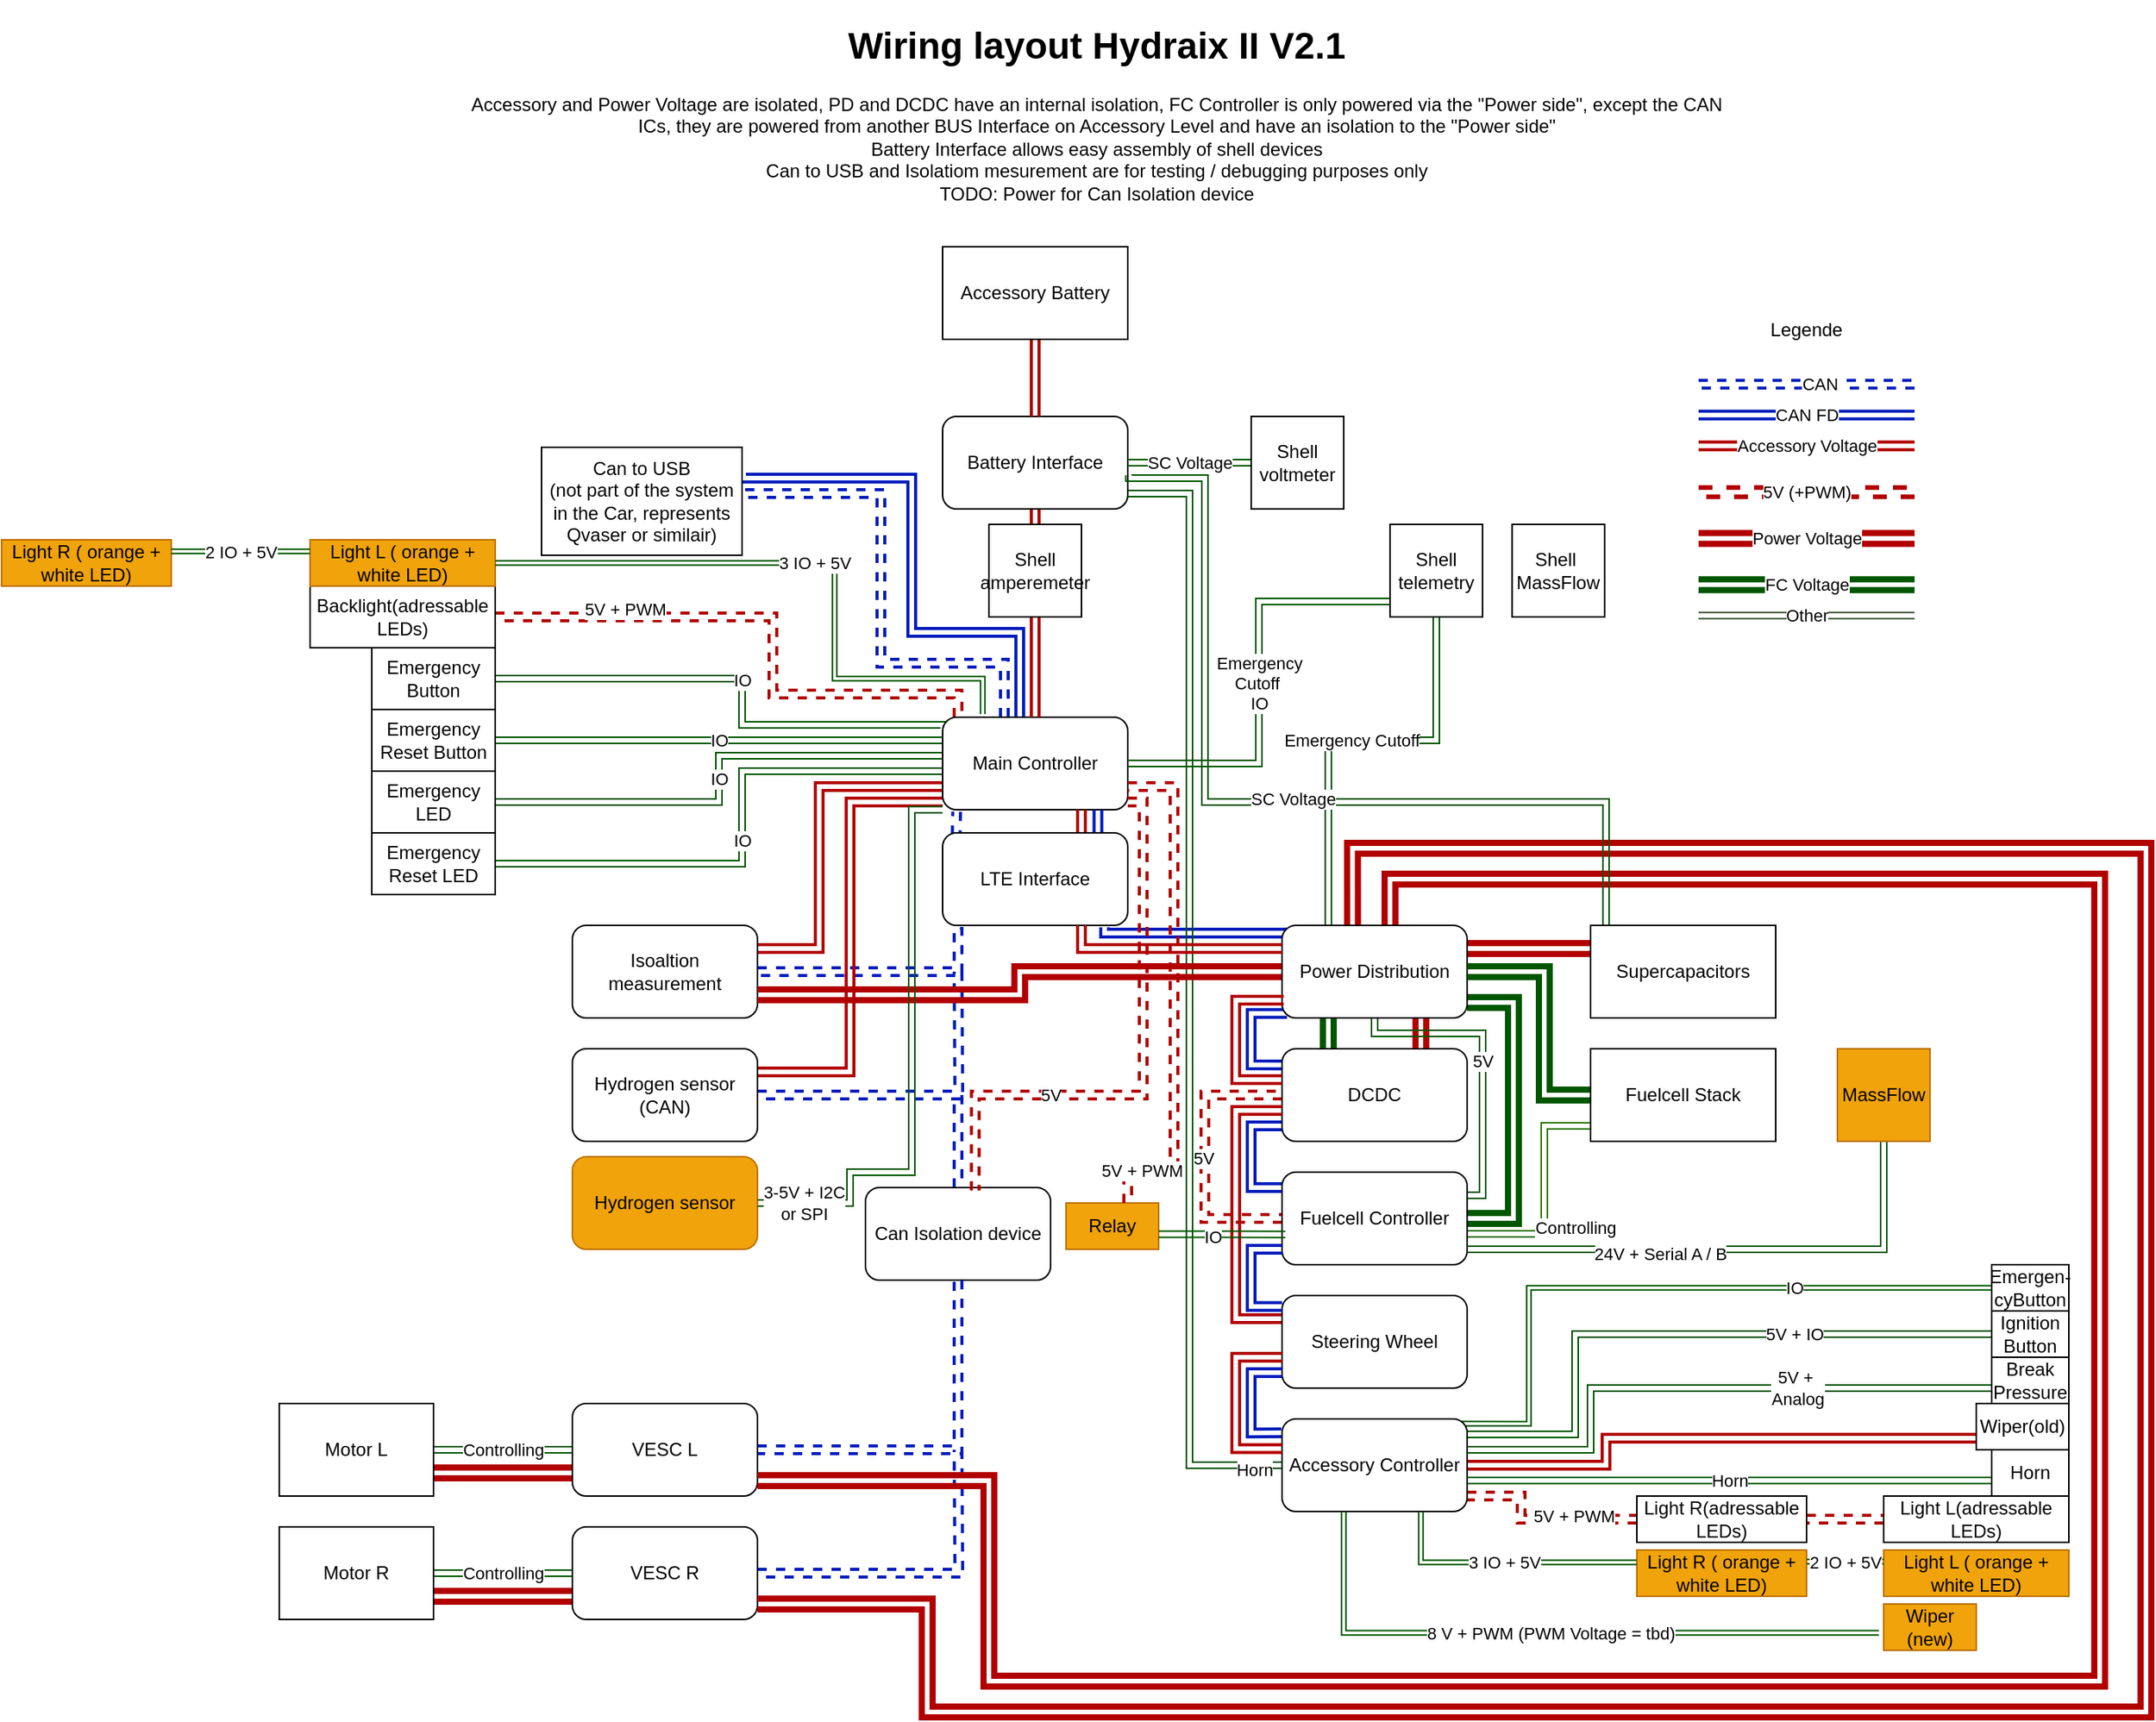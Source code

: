<mxfile version="22.1.16" type="device">
  <diagram name="Seite-1" id="gumBxWCXXe4cg-7fsMiu">
    <mxGraphModel dx="2074" dy="729" grid="1" gridSize="10" guides="1" tooltips="1" connect="1" arrows="1" fold="1" page="1" pageScale="1" pageWidth="827" pageHeight="1169" math="0" shadow="0">
      <root>
        <mxCell id="0" />
        <mxCell id="1" parent="0" />
        <mxCell id="EaX6Cswpz9KagRM76BH--1" value="Legende" style="text;html=1;strokeColor=none;fillColor=none;align=center;verticalAlign=middle;whiteSpace=wrap;rounded=0;" parent="1" vertex="1">
          <mxGeometry x="840" y="259.09" width="60" height="30" as="geometry" />
        </mxCell>
        <mxCell id="EaX6Cswpz9KagRM76BH--3" value="CAN FD" style="endArrow=none;html=1;rounded=0;shape=link;fillColor=#0050ef;strokeColor=#001DBC;strokeWidth=2;" parent="1" edge="1">
          <mxGeometry width="50" height="50" relative="1" as="geometry">
            <mxPoint x="800" y="329.09" as="sourcePoint" />
            <mxPoint x="940" y="329.09" as="targetPoint" />
          </mxGeometry>
        </mxCell>
        <mxCell id="EaX6Cswpz9KagRM76BH--4" value="Accessory Voltage" style="endArrow=none;html=1;rounded=0;shape=link;fillColor=#e51400;strokeColor=#B20000;strokeWidth=2;" parent="1" edge="1">
          <mxGeometry width="50" height="50" relative="1" as="geometry">
            <mxPoint x="800" y="349.09" as="sourcePoint" />
            <mxPoint x="940" y="349.09" as="targetPoint" />
          </mxGeometry>
        </mxCell>
        <mxCell id="EaX6Cswpz9KagRM76BH--5" value="Power Voltage" style="endArrow=none;html=1;rounded=0;shape=link;fillColor=#e51400;strokeColor=#B20000;strokeWidth=4;" parent="1" edge="1">
          <mxGeometry width="50" height="50" relative="1" as="geometry">
            <mxPoint x="800" y="409.09" as="sourcePoint" />
            <mxPoint x="940" y="409.09" as="targetPoint" />
          </mxGeometry>
        </mxCell>
        <mxCell id="EaX6Cswpz9KagRM76BH--6" value="5V (+PWM)" style="endArrow=none;html=1;rounded=0;shape=link;fillColor=#e51400;strokeColor=#B20000;dashed=1;strokeWidth=3;" parent="1" edge="1">
          <mxGeometry width="50" height="50" relative="1" as="geometry">
            <mxPoint x="800" y="379.09" as="sourcePoint" />
            <mxPoint x="940" y="379.09" as="targetPoint" />
          </mxGeometry>
        </mxCell>
        <mxCell id="EaX6Cswpz9KagRM76BH--14" style="edgeStyle=orthogonalEdgeStyle;shape=link;rounded=0;orthogonalLoop=1;jettySize=auto;html=1;entryX=1;entryY=0.5;entryDx=0;entryDy=0;dashed=1;fillColor=#0050ef;strokeColor=#001DBC;strokeWidth=2;exitX=0.094;exitY=0.992;exitDx=0;exitDy=0;exitPerimeter=0;" parent="1" source="EaX6Cswpz9KagRM76BH--31" target="EaX6Cswpz9KagRM76BH--9" edge="1">
          <mxGeometry relative="1" as="geometry">
            <Array as="points">
              <mxPoint x="320" y="660" />
              <mxPoint x="320" y="690" />
            </Array>
          </mxGeometry>
        </mxCell>
        <mxCell id="EaX6Cswpz9KagRM76BH--34" style="edgeStyle=orthogonalEdgeStyle;shape=link;rounded=0;orthogonalLoop=1;jettySize=auto;html=1;entryX=0.029;entryY=0.078;entryDx=0;entryDy=0;entryPerimeter=0;fillColor=#0050ef;strokeColor=#001DBC;strokeWidth=2;exitX=0.875;exitY=1.021;exitDx=0;exitDy=0;exitPerimeter=0;" parent="1" source="EaX6Cswpz9KagRM76BH--31" target="EaX6Cswpz9KagRM76BH--26" edge="1">
          <mxGeometry relative="1" as="geometry">
            <mxPoint x="420" y="570" as="sourcePoint" />
            <mxPoint x="530" y="675" as="targetPoint" />
            <Array as="points">
              <mxPoint x="415" y="665" />
              <mxPoint x="532" y="665" />
            </Array>
          </mxGeometry>
        </mxCell>
        <mxCell id="EaX6Cswpz9KagRM76BH--90" style="edgeStyle=orthogonalEdgeStyle;shape=link;rounded=0;orthogonalLoop=1;jettySize=auto;html=1;entryX=1;entryY=0.25;entryDx=0;entryDy=0;fillColor=#0050ef;strokeColor=#001DBC;strokeWidth=2;" parent="1" source="EaX6Cswpz9KagRM76BH--8" target="EaX6Cswpz9KagRM76BH--89" edge="1">
          <mxGeometry relative="1" as="geometry">
            <Array as="points">
              <mxPoint x="360" y="470" />
              <mxPoint x="290" y="470" />
              <mxPoint x="290" y="370" />
            </Array>
          </mxGeometry>
        </mxCell>
        <mxCell id="EaX6Cswpz9KagRM76BH--91" style="edgeStyle=orthogonalEdgeStyle;shape=link;rounded=0;orthogonalLoop=1;jettySize=auto;html=1;entryX=1;entryY=0.5;entryDx=0;entryDy=0;fillColor=#0050ef;strokeColor=#001DBC;dashed=1;strokeWidth=2;" parent="1" source="EaX6Cswpz9KagRM76BH--8" target="EaX6Cswpz9KagRM76BH--89" edge="1">
          <mxGeometry relative="1" as="geometry">
            <Array as="points">
              <mxPoint x="350" y="490" />
              <mxPoint x="270" y="490" />
              <mxPoint x="270" y="380" />
            </Array>
          </mxGeometry>
        </mxCell>
        <mxCell id="EaX6Cswpz9KagRM76BH--92" style="edgeStyle=orthogonalEdgeStyle;shape=link;rounded=0;orthogonalLoop=1;jettySize=auto;html=1;entryX=1;entryY=0.5;entryDx=0;entryDy=0;fillColor=#e51400;strokeColor=#B20000;strokeWidth=2;dashed=1;" parent="1" source="EaX6Cswpz9KagRM76BH--8" target="EaX6Cswpz9KagRM76BH--84" edge="1">
          <mxGeometry relative="1" as="geometry">
            <Array as="points">
              <mxPoint x="320" y="510" />
              <mxPoint x="200" y="510" />
              <mxPoint x="200" y="460" />
            </Array>
          </mxGeometry>
        </mxCell>
        <mxCell id="EaX6Cswpz9KagRM76BH--93" value="IO" style="edgeStyle=orthogonalEdgeStyle;shape=link;rounded=0;orthogonalLoop=1;jettySize=auto;html=1;entryX=1;entryY=0.5;entryDx=0;entryDy=0;fillColor=#008a00;strokeColor=#005700;exitX=0.003;exitY=0.121;exitDx=0;exitDy=0;exitPerimeter=0;" parent="1" source="EaX6Cswpz9KagRM76BH--8" target="EaX6Cswpz9KagRM76BH--85" edge="1">
          <mxGeometry relative="1" as="geometry">
            <Array as="points">
              <mxPoint x="310" y="530" />
              <mxPoint x="180" y="530" />
              <mxPoint x="180" y="500" />
            </Array>
          </mxGeometry>
        </mxCell>
        <mxCell id="EaX6Cswpz9KagRM76BH--94" value="IO" style="edgeStyle=orthogonalEdgeStyle;shape=link;rounded=0;orthogonalLoop=1;jettySize=auto;html=1;entryX=1;entryY=0.5;entryDx=0;entryDy=0;fillColor=#008a00;strokeColor=#005700;" parent="1" source="EaX6Cswpz9KagRM76BH--8" target="EaX6Cswpz9KagRM76BH--86" edge="1">
          <mxGeometry relative="1" as="geometry">
            <Array as="points">
              <mxPoint x="240" y="540" />
              <mxPoint x="240" y="540" />
            </Array>
          </mxGeometry>
        </mxCell>
        <mxCell id="EaX6Cswpz9KagRM76BH--95" value="IO" style="edgeStyle=orthogonalEdgeStyle;shape=link;rounded=0;orthogonalLoop=1;jettySize=auto;html=1;entryX=1;entryY=0.5;entryDx=0;entryDy=0;fillColor=#008a00;strokeColor=#005700;" parent="1" source="EaX6Cswpz9KagRM76BH--8" target="EaX6Cswpz9KagRM76BH--87" edge="1">
          <mxGeometry relative="1" as="geometry">
            <Array as="points">
              <mxPoint x="165" y="550" />
              <mxPoint x="165" y="580" />
            </Array>
          </mxGeometry>
        </mxCell>
        <mxCell id="EaX6Cswpz9KagRM76BH--96" value="IO" style="edgeStyle=orthogonalEdgeStyle;shape=link;rounded=0;orthogonalLoop=1;jettySize=auto;html=1;entryX=1;entryY=0.5;entryDx=0;entryDy=0;fillColor=#008a00;strokeColor=#005700;" parent="1" source="EaX6Cswpz9KagRM76BH--8" target="EaX6Cswpz9KagRM76BH--88" edge="1">
          <mxGeometry relative="1" as="geometry">
            <Array as="points">
              <mxPoint x="180" y="560" />
              <mxPoint x="180" y="620" />
            </Array>
          </mxGeometry>
        </mxCell>
        <mxCell id="EaX6Cswpz9KagRM76BH--105" style="edgeStyle=orthogonalEdgeStyle;shape=link;rounded=0;orthogonalLoop=1;jettySize=auto;html=1;entryX=1;entryY=0.25;entryDx=0;entryDy=0;fillColor=#e51400;strokeColor=#B20000;strokeWidth=2;" parent="1" source="EaX6Cswpz9KagRM76BH--8" target="EaX6Cswpz9KagRM76BH--9" edge="1">
          <mxGeometry relative="1" as="geometry">
            <Array as="points">
              <mxPoint x="230" y="570" />
              <mxPoint x="230" y="675" />
            </Array>
          </mxGeometry>
        </mxCell>
        <mxCell id="EaX6Cswpz9KagRM76BH--106" style="edgeStyle=orthogonalEdgeStyle;shape=link;rounded=0;orthogonalLoop=1;jettySize=auto;html=1;entryX=1;entryY=0.25;entryDx=0;entryDy=0;fillColor=#e51400;strokeColor=#B20000;strokeWidth=2;" parent="1" source="EaX6Cswpz9KagRM76BH--8" target="EaX6Cswpz9KagRM76BH--12" edge="1">
          <mxGeometry relative="1" as="geometry">
            <Array as="points">
              <mxPoint x="250" y="580" />
              <mxPoint x="250" y="755" />
            </Array>
          </mxGeometry>
        </mxCell>
        <mxCell id="EaX6Cswpz9KagRM76BH--8" value="Main Controller" style="rounded=1;whiteSpace=wrap;html=1;" parent="1" vertex="1">
          <mxGeometry x="310" y="525" width="120" height="60" as="geometry" />
        </mxCell>
        <mxCell id="EaX6Cswpz9KagRM76BH--9" value="Isoaltion measurement" style="rounded=1;whiteSpace=wrap;html=1;" parent="1" vertex="1">
          <mxGeometry x="70" y="660" width="120" height="60" as="geometry" />
        </mxCell>
        <mxCell id="EaX6Cswpz9KagRM76BH--11" value="CAN&amp;nbsp;" style="endArrow=none;html=1;rounded=0;shape=link;fillColor=#0050ef;strokeColor=#001DBC;dashed=1;strokeWidth=2;" parent="1" edge="1">
          <mxGeometry x="0.143" width="50" height="50" relative="1" as="geometry">
            <mxPoint x="800" y="309.09" as="sourcePoint" />
            <mxPoint x="940" y="309.09" as="targetPoint" />
            <mxPoint as="offset" />
          </mxGeometry>
        </mxCell>
        <mxCell id="EaX6Cswpz9KagRM76BH--15" style="edgeStyle=orthogonalEdgeStyle;shape=link;rounded=0;orthogonalLoop=1;jettySize=auto;html=1;fillColor=#0050ef;strokeColor=#001DBC;dashed=1;strokeWidth=2;" parent="1" source="EaX6Cswpz9KagRM76BH--12" edge="1">
          <mxGeometry relative="1" as="geometry">
            <mxPoint x="320" y="690" as="targetPoint" />
          </mxGeometry>
        </mxCell>
        <mxCell id="EaX6Cswpz9KagRM76BH--12" value="Hydrogen sensor (CAN)" style="rounded=1;whiteSpace=wrap;html=1;" parent="1" vertex="1">
          <mxGeometry x="70" y="740" width="120" height="60" as="geometry" />
        </mxCell>
        <mxCell id="EaX6Cswpz9KagRM76BH--13" value="Other" style="endArrow=none;html=1;rounded=0;shape=link;fillColor=#6d8764;strokeColor=#3A5431;strokeWidth=1;" parent="1" edge="1">
          <mxGeometry width="50" height="50" relative="1" as="geometry">
            <mxPoint x="800" y="459.09" as="sourcePoint" />
            <mxPoint x="940" y="459.09" as="targetPoint" />
          </mxGeometry>
        </mxCell>
        <mxCell id="EaX6Cswpz9KagRM76BH--17" style="edgeStyle=orthogonalEdgeStyle;shape=link;rounded=0;orthogonalLoop=1;jettySize=auto;html=1;fillColor=#0050ef;strokeColor=#001DBC;strokeWidth=2;dashed=1;" parent="1" source="EaX6Cswpz9KagRM76BH--16" edge="1">
          <mxGeometry relative="1" as="geometry">
            <mxPoint x="320" y="770" as="targetPoint" />
          </mxGeometry>
        </mxCell>
        <mxCell id="EaX6Cswpz9KagRM76BH--16" value="Can Isolation device" style="rounded=1;whiteSpace=wrap;html=1;" parent="1" vertex="1">
          <mxGeometry x="260" y="830" width="120" height="60" as="geometry" />
        </mxCell>
        <mxCell id="EaX6Cswpz9KagRM76BH--20" style="edgeStyle=orthogonalEdgeStyle;shape=link;rounded=0;orthogonalLoop=1;jettySize=auto;html=1;entryX=0.5;entryY=1;entryDx=0;entryDy=0;fillColor=#0050ef;strokeColor=#001DBC;dashed=1;strokeWidth=2;" parent="1" source="EaX6Cswpz9KagRM76BH--18" target="EaX6Cswpz9KagRM76BH--16" edge="1">
          <mxGeometry relative="1" as="geometry" />
        </mxCell>
        <mxCell id="EaX6Cswpz9KagRM76BH--81" style="edgeStyle=orthogonalEdgeStyle;shape=link;rounded=0;orthogonalLoop=1;jettySize=auto;html=1;entryX=1;entryY=0.75;entryDx=0;entryDy=0;exitX=0;exitY=0.75;exitDx=0;exitDy=0;fillColor=#e51400;strokeColor=#B20000;strokeWidth=4;" parent="1" source="EaX6Cswpz9KagRM76BH--18" target="EaX6Cswpz9KagRM76BH--79" edge="1">
          <mxGeometry relative="1" as="geometry" />
        </mxCell>
        <mxCell id="EaX6Cswpz9KagRM76BH--82" value="Controlling" style="edgeStyle=orthogonalEdgeStyle;shape=link;rounded=0;orthogonalLoop=1;jettySize=auto;html=1;entryX=1;entryY=0.5;entryDx=0;entryDy=0;fillColor=#008a00;strokeColor=#005700;" parent="1" source="EaX6Cswpz9KagRM76BH--18" target="EaX6Cswpz9KagRM76BH--79" edge="1">
          <mxGeometry relative="1" as="geometry" />
        </mxCell>
        <mxCell id="EaX6Cswpz9KagRM76BH--18" value="VESC L" style="rounded=1;whiteSpace=wrap;html=1;" parent="1" vertex="1">
          <mxGeometry x="70" y="970" width="120" height="60" as="geometry" />
        </mxCell>
        <mxCell id="EaX6Cswpz9KagRM76BH--21" style="edgeStyle=orthogonalEdgeStyle;shape=link;rounded=0;orthogonalLoop=1;jettySize=auto;html=1;fillColor=#0050ef;strokeColor=#001DBC;dashed=1;strokeWidth=2;" parent="1" source="EaX6Cswpz9KagRM76BH--19" edge="1">
          <mxGeometry relative="1" as="geometry">
            <mxPoint x="320" y="1000" as="targetPoint" />
          </mxGeometry>
        </mxCell>
        <mxCell id="EaX6Cswpz9KagRM76BH--80" style="edgeStyle=orthogonalEdgeStyle;shape=link;rounded=0;orthogonalLoop=1;jettySize=auto;html=1;entryX=1;entryY=0.75;entryDx=0;entryDy=0;exitX=0;exitY=0.75;exitDx=0;exitDy=0;fillColor=#e51400;strokeColor=#B20000;strokeWidth=4;" parent="1" source="EaX6Cswpz9KagRM76BH--19" target="EaX6Cswpz9KagRM76BH--77" edge="1">
          <mxGeometry relative="1" as="geometry" />
        </mxCell>
        <mxCell id="EaX6Cswpz9KagRM76BH--83" value="Controlling" style="edgeStyle=orthogonalEdgeStyle;shape=link;rounded=0;orthogonalLoop=1;jettySize=auto;html=1;entryX=1;entryY=0.5;entryDx=0;entryDy=0;fillColor=#008a00;strokeColor=#005700;" parent="1" source="EaX6Cswpz9KagRM76BH--19" target="EaX6Cswpz9KagRM76BH--77" edge="1">
          <mxGeometry relative="1" as="geometry" />
        </mxCell>
        <mxCell id="EaX6Cswpz9KagRM76BH--19" value="VESC R" style="rounded=1;whiteSpace=wrap;html=1;" parent="1" vertex="1">
          <mxGeometry x="70" y="1050" width="120" height="60" as="geometry" />
        </mxCell>
        <mxCell id="EaX6Cswpz9KagRM76BH--25" style="edgeStyle=orthogonalEdgeStyle;shape=link;rounded=0;orthogonalLoop=1;jettySize=auto;html=1;entryX=0.5;entryY=0;entryDx=0;entryDy=0;fillColor=#e51400;strokeColor=#B20000;strokeWidth=2;" parent="1" source="EaX6Cswpz9KagRM76BH--22" target="EaX6Cswpz9KagRM76BH--8" edge="1">
          <mxGeometry relative="1" as="geometry" />
        </mxCell>
        <mxCell id="EaX6Cswpz9KagRM76BH--65" style="edgeStyle=orthogonalEdgeStyle;shape=link;rounded=0;orthogonalLoop=1;jettySize=auto;html=1;entryX=0;entryY=0.5;entryDx=0;entryDy=0;fillColor=#008a00;strokeColor=#005700;" parent="1" source="EaX6Cswpz9KagRM76BH--22" target="EaX6Cswpz9KagRM76BH--30" edge="1">
          <mxGeometry relative="1" as="geometry">
            <Array as="points">
              <mxPoint x="470" y="380" />
              <mxPoint x="470" y="1010" />
            </Array>
          </mxGeometry>
        </mxCell>
        <mxCell id="EaX6Cswpz9KagRM76BH--66" value="Horn" style="edgeLabel;html=1;align=center;verticalAlign=middle;resizable=0;points=[];" parent="EaX6Cswpz9KagRM76BH--65" vertex="1" connectable="0">
          <mxGeometry x="0.95" y="-3" relative="1" as="geometry">
            <mxPoint as="offset" />
          </mxGeometry>
        </mxCell>
        <mxCell id="EaX6Cswpz9KagRM76BH--22" value="Battery Interface" style="rounded=1;whiteSpace=wrap;html=1;" parent="1" vertex="1">
          <mxGeometry x="310" y="330" width="120" height="60" as="geometry" />
        </mxCell>
        <mxCell id="EaX6Cswpz9KagRM76BH--24" style="edgeStyle=orthogonalEdgeStyle;shape=link;rounded=0;orthogonalLoop=1;jettySize=auto;html=1;entryX=0.5;entryY=0;entryDx=0;entryDy=0;fillColor=#e51400;strokeColor=#B20000;strokeWidth=2;" parent="1" source="EaX6Cswpz9KagRM76BH--23" target="EaX6Cswpz9KagRM76BH--22" edge="1">
          <mxGeometry relative="1" as="geometry" />
        </mxCell>
        <mxCell id="EaX6Cswpz9KagRM76BH--23" value="Accessory Battery" style="rounded=0;whiteSpace=wrap;html=1;" parent="1" vertex="1">
          <mxGeometry x="310" y="220" width="120" height="60" as="geometry" />
        </mxCell>
        <mxCell id="EaX6Cswpz9KagRM76BH--35" style="edgeStyle=orthogonalEdgeStyle;shape=link;rounded=0;orthogonalLoop=1;jettySize=auto;html=1;entryX=0.021;entryY=0.174;entryDx=0;entryDy=0;entryPerimeter=0;fillColor=#0050ef;strokeColor=#001DBC;strokeWidth=2;exitX=0.027;exitY=0.952;exitDx=0;exitDy=0;exitPerimeter=0;" parent="1" source="EaX6Cswpz9KagRM76BH--26" target="EaX6Cswpz9KagRM76BH--27" edge="1">
          <mxGeometry relative="1" as="geometry">
            <Array as="points">
              <mxPoint x="510" y="717" />
              <mxPoint x="510" y="750" />
            </Array>
          </mxGeometry>
        </mxCell>
        <mxCell id="EaX6Cswpz9KagRM76BH--49" style="edgeStyle=orthogonalEdgeStyle;shape=link;rounded=0;orthogonalLoop=1;jettySize=auto;html=1;entryX=0;entryY=0.25;entryDx=0;entryDy=0;fillColor=#e51400;strokeColor=#B20000;strokeWidth=4;exitX=1;exitY=0.25;exitDx=0;exitDy=0;" parent="1" source="EaX6Cswpz9KagRM76BH--26" target="EaX6Cswpz9KagRM76BH--46" edge="1">
          <mxGeometry relative="1" as="geometry" />
        </mxCell>
        <mxCell id="EaX6Cswpz9KagRM76BH--50" value="" style="edgeStyle=orthogonalEdgeStyle;shape=link;rounded=0;orthogonalLoop=1;jettySize=auto;html=1;entryX=0.25;entryY=0;entryDx=0;entryDy=0;exitX=0.25;exitY=1;exitDx=0;exitDy=0;fillColor=#008a00;strokeColor=#005700;strokeWidth=4;" parent="1" source="EaX6Cswpz9KagRM76BH--26" target="EaX6Cswpz9KagRM76BH--27" edge="1">
          <mxGeometry relative="1" as="geometry">
            <Array as="points" />
          </mxGeometry>
        </mxCell>
        <mxCell id="EaX6Cswpz9KagRM76BH--51" style="edgeStyle=orthogonalEdgeStyle;shape=link;rounded=0;orthogonalLoop=1;jettySize=auto;html=1;entryX=1;entryY=0.5;entryDx=0;entryDy=0;fillColor=#008a00;strokeColor=#005700;strokeWidth=4;" parent="1" source="EaX6Cswpz9KagRM76BH--26" target="EaX6Cswpz9KagRM76BH--28" edge="1">
          <mxGeometry relative="1" as="geometry">
            <Array as="points">
              <mxPoint x="680" y="710" />
              <mxPoint x="680" y="850" />
            </Array>
          </mxGeometry>
        </mxCell>
        <mxCell id="EaX6Cswpz9KagRM76BH--52" value="" style="edgeStyle=orthogonalEdgeStyle;shape=link;rounded=0;orthogonalLoop=1;jettySize=auto;html=1;entryX=0.75;entryY=0;entryDx=0;entryDy=0;exitX=0.75;exitY=1;exitDx=0;exitDy=0;fillColor=#e51400;strokeColor=#B20000;strokeWidth=4;" parent="1" source="EaX6Cswpz9KagRM76BH--26" target="EaX6Cswpz9KagRM76BH--27" edge="1">
          <mxGeometry relative="1" as="geometry" />
        </mxCell>
        <mxCell id="EaX6Cswpz9KagRM76BH--54" style="edgeStyle=orthogonalEdgeStyle;shape=link;rounded=0;orthogonalLoop=1;jettySize=auto;html=1;fillColor=#e51400;strokeColor=#B20000;strokeWidth=4;" parent="1" source="EaX6Cswpz9KagRM76BH--26" edge="1">
          <mxGeometry relative="1" as="geometry">
            <mxPoint x="190" y="1020" as="targetPoint" />
            <Array as="points">
              <mxPoint x="600" y="630" />
              <mxPoint x="1060" y="630" />
              <mxPoint x="1060" y="1150" />
              <mxPoint x="340" y="1150" />
              <mxPoint x="340" y="1020" />
            </Array>
          </mxGeometry>
        </mxCell>
        <mxCell id="EaX6Cswpz9KagRM76BH--55" style="edgeStyle=orthogonalEdgeStyle;shape=link;rounded=0;orthogonalLoop=1;jettySize=auto;html=1;exitX=0.381;exitY=0.04;exitDx=0;exitDy=0;exitPerimeter=0;fillColor=#e51400;strokeColor=#B20000;strokeWidth=4;" parent="1" source="EaX6Cswpz9KagRM76BH--26" edge="1">
          <mxGeometry relative="1" as="geometry">
            <mxPoint x="190" y="1100" as="targetPoint" />
            <Array as="points">
              <mxPoint x="576" y="610" />
              <mxPoint x="1090" y="610" />
              <mxPoint x="1090" y="1170" />
              <mxPoint x="300" y="1170" />
              <mxPoint x="300" y="1100" />
            </Array>
          </mxGeometry>
        </mxCell>
        <mxCell id="EaX6Cswpz9KagRM76BH--115" style="edgeStyle=orthogonalEdgeStyle;shape=link;rounded=0;orthogonalLoop=1;jettySize=auto;html=1;entryX=1;entryY=0.75;entryDx=0;entryDy=0;strokeWidth=4;fillColor=#e51400;strokeColor=#B20000;" parent="1" source="EaX6Cswpz9KagRM76BH--26" target="EaX6Cswpz9KagRM76BH--9" edge="1">
          <mxGeometry relative="1" as="geometry" />
        </mxCell>
        <mxCell id="EaX6Cswpz9KagRM76BH--116" value="Emergency Cutoff" style="edgeStyle=orthogonalEdgeStyle;shape=link;rounded=0;orthogonalLoop=1;jettySize=auto;html=1;entryX=0.5;entryY=1;entryDx=0;entryDy=0;fillColor=#008a00;strokeColor=#005700;" parent="1" source="EaX6Cswpz9KagRM76BH--26" target="EaX6Cswpz9KagRM76BH--114" edge="1">
          <mxGeometry relative="1" as="geometry">
            <Array as="points">
              <mxPoint x="560" y="540" />
              <mxPoint x="630" y="540" />
            </Array>
          </mxGeometry>
        </mxCell>
        <mxCell id="EaX6Cswpz9KagRM76BH--122" value="5V" style="edgeStyle=orthogonalEdgeStyle;shape=link;rounded=0;orthogonalLoop=1;jettySize=auto;html=1;entryX=1;entryY=0.25;entryDx=0;entryDy=0;fillColor=#008a00;strokeColor=#005700;" parent="1" source="EaX6Cswpz9KagRM76BH--26" target="EaX6Cswpz9KagRM76BH--28" edge="1">
          <mxGeometry relative="1" as="geometry">
            <Array as="points">
              <mxPoint x="590" y="730" />
              <mxPoint x="660" y="730" />
              <mxPoint x="660" y="835" />
            </Array>
          </mxGeometry>
        </mxCell>
        <mxCell id="EaX6Cswpz9KagRM76BH--26" value="Power Distribution" style="rounded=1;whiteSpace=wrap;html=1;" parent="1" vertex="1">
          <mxGeometry x="530" y="660" width="120" height="60" as="geometry" />
        </mxCell>
        <mxCell id="EaX6Cswpz9KagRM76BH--36" style="edgeStyle=orthogonalEdgeStyle;shape=link;rounded=0;orthogonalLoop=1;jettySize=auto;html=1;fillColor=#0050ef;strokeColor=#001DBC;strokeWidth=2;" parent="1" source="EaX6Cswpz9KagRM76BH--27" target="EaX6Cswpz9KagRM76BH--28" edge="1">
          <mxGeometry relative="1" as="geometry">
            <Array as="points">
              <mxPoint x="510" y="790" />
              <mxPoint x="510" y="830" />
            </Array>
          </mxGeometry>
        </mxCell>
        <mxCell id="EaX6Cswpz9KagRM76BH--64" style="edgeStyle=orthogonalEdgeStyle;shape=link;rounded=0;orthogonalLoop=1;jettySize=auto;html=1;entryX=0;entryY=0.5;entryDx=0;entryDy=0;dashed=1;strokeWidth=2;fillColor=#e51400;strokeColor=#B20000;" parent="1" source="EaX6Cswpz9KagRM76BH--27" target="EaX6Cswpz9KagRM76BH--28" edge="1">
          <mxGeometry relative="1" as="geometry">
            <Array as="points">
              <mxPoint x="480" y="770" />
              <mxPoint x="480" y="850" />
            </Array>
          </mxGeometry>
        </mxCell>
        <mxCell id="3362iXy_W-83aOJFNO93-35" value="5V" style="edgeLabel;html=1;align=center;verticalAlign=middle;resizable=0;points=[];" vertex="1" connectable="0" parent="EaX6Cswpz9KagRM76BH--64">
          <mxGeometry x="0.011" y="-1" relative="1" as="geometry">
            <mxPoint as="offset" />
          </mxGeometry>
        </mxCell>
        <mxCell id="EaX6Cswpz9KagRM76BH--27" value="DCDC" style="rounded=1;whiteSpace=wrap;html=1;" parent="1" vertex="1">
          <mxGeometry x="530" y="740" width="120" height="60" as="geometry" />
        </mxCell>
        <mxCell id="EaX6Cswpz9KagRM76BH--43" style="edgeStyle=orthogonalEdgeStyle;shape=link;rounded=0;orthogonalLoop=1;jettySize=auto;html=1;entryX=0;entryY=0.25;entryDx=0;entryDy=0;fillColor=#e51400;strokeColor=#B20000;strokeWidth=2;" parent="1" target="EaX6Cswpz9KagRM76BH--29" edge="1">
          <mxGeometry relative="1" as="geometry">
            <mxPoint x="530" y="780" as="sourcePoint" />
            <Array as="points">
              <mxPoint x="500" y="780" />
              <mxPoint x="500" y="915" />
            </Array>
          </mxGeometry>
        </mxCell>
        <mxCell id="EaX6Cswpz9KagRM76BH--47" style="edgeStyle=orthogonalEdgeStyle;shape=link;rounded=0;orthogonalLoop=1;jettySize=auto;html=1;entryX=0.019;entryY=0.845;entryDx=0;entryDy=0;entryPerimeter=0;fillColor=#60a917;strokeColor=#2D7600;strokeWidth=1;" parent="1" source="EaX6Cswpz9KagRM76BH--28" target="EaX6Cswpz9KagRM76BH--45" edge="1">
          <mxGeometry relative="1" as="geometry">
            <Array as="points">
              <mxPoint x="700" y="860" />
              <mxPoint x="700" y="790" />
              <mxPoint x="730" y="790" />
            </Array>
          </mxGeometry>
        </mxCell>
        <mxCell id="EaX6Cswpz9KagRM76BH--53" value="Controlling" style="edgeLabel;html=1;align=center;verticalAlign=middle;resizable=0;points=[];" parent="EaX6Cswpz9KagRM76BH--47" vertex="1" connectable="0">
          <mxGeometry x="-0.232" y="-6" relative="1" as="geometry">
            <mxPoint x="14" y="4" as="offset" />
          </mxGeometry>
        </mxCell>
        <mxCell id="EaX6Cswpz9KagRM76BH--28" value="Fuelcell Controller" style="rounded=1;whiteSpace=wrap;html=1;" parent="1" vertex="1">
          <mxGeometry x="530" y="820" width="120" height="60" as="geometry" />
        </mxCell>
        <mxCell id="EaX6Cswpz9KagRM76BH--29" value="Steering Wheel" style="rounded=1;whiteSpace=wrap;html=1;" parent="1" vertex="1">
          <mxGeometry x="530" y="900" width="120" height="60" as="geometry" />
        </mxCell>
        <mxCell id="EaX6Cswpz9KagRM76BH--72" style="edgeStyle=orthogonalEdgeStyle;shape=link;rounded=0;orthogonalLoop=1;jettySize=auto;html=1;entryX=0;entryY=0.5;entryDx=0;entryDy=0;fillColor=#e51400;strokeColor=#B20000;dashed=1;strokeWidth=2;" parent="1" source="EaX6Cswpz9KagRM76BH--30" target="EaX6Cswpz9KagRM76BH--69" edge="1">
          <mxGeometry relative="1" as="geometry">
            <Array as="points">
              <mxPoint x="685" y="1030" />
              <mxPoint x="685" y="1045" />
            </Array>
          </mxGeometry>
        </mxCell>
        <mxCell id="3362iXy_W-83aOJFNO93-10" value="5V + PWM" style="edgeLabel;html=1;align=center;verticalAlign=middle;resizable=0;points=[];" vertex="1" connectable="0" parent="EaX6Cswpz9KagRM76BH--72">
          <mxGeometry x="0.345" y="2" relative="1" as="geometry">
            <mxPoint as="offset" />
          </mxGeometry>
        </mxCell>
        <mxCell id="EaX6Cswpz9KagRM76BH--75" style="edgeStyle=orthogonalEdgeStyle;shape=link;rounded=0;orthogonalLoop=1;jettySize=auto;html=1;entryX=0;entryY=0.75;entryDx=0;entryDy=0;strokeWidth=2;fillColor=#e51400;strokeColor=#B20000;" parent="1" source="EaX6Cswpz9KagRM76BH--30" target="EaX6Cswpz9KagRM76BH--68" edge="1">
          <mxGeometry relative="1" as="geometry">
            <Array as="points">
              <mxPoint x="740" y="1010" />
              <mxPoint x="740" y="993" />
            </Array>
          </mxGeometry>
        </mxCell>
        <mxCell id="EaX6Cswpz9KagRM76BH--126" style="edgeStyle=orthogonalEdgeStyle;shape=link;rounded=0;orthogonalLoop=1;jettySize=auto;html=1;entryX=0;entryY=0.5;entryDx=0;entryDy=0;fillColor=#008a00;strokeColor=#005700;" parent="1" source="EaX6Cswpz9KagRM76BH--30" target="EaX6Cswpz9KagRM76BH--124" edge="1">
          <mxGeometry relative="1" as="geometry">
            <Array as="points">
              <mxPoint x="720" y="990" />
              <mxPoint x="720" y="925" />
            </Array>
          </mxGeometry>
        </mxCell>
        <mxCell id="EaX6Cswpz9KagRM76BH--127" value="5V + IO" style="edgeLabel;html=1;align=center;verticalAlign=middle;resizable=0;points=[];" parent="EaX6Cswpz9KagRM76BH--126" vertex="1" connectable="0">
          <mxGeometry x="0.366" relative="1" as="geometry">
            <mxPoint as="offset" />
          </mxGeometry>
        </mxCell>
        <mxCell id="EaX6Cswpz9KagRM76BH--128" value="IO" style="edgeStyle=orthogonalEdgeStyle;shape=link;rounded=0;orthogonalLoop=1;jettySize=auto;html=1;entryX=0;entryY=0.5;entryDx=0;entryDy=0;width=-2.821;exitX=0.964;exitY=0.051;exitDx=0;exitDy=0;exitPerimeter=0;fillColor=#008a00;strokeColor=#005700;" parent="1" source="EaX6Cswpz9KagRM76BH--30" target="EaX6Cswpz9KagRM76BH--125" edge="1">
          <mxGeometry x="0.407" relative="1" as="geometry">
            <Array as="points">
              <mxPoint x="690" y="983" />
              <mxPoint x="690" y="895" />
            </Array>
            <mxPoint as="offset" />
          </mxGeometry>
        </mxCell>
        <mxCell id="EaX6Cswpz9KagRM76BH--30" value="Accessory Controller" style="rounded=1;whiteSpace=wrap;html=1;" parent="1" vertex="1">
          <mxGeometry x="530" y="980" width="120" height="60" as="geometry" />
        </mxCell>
        <mxCell id="EaX6Cswpz9KagRM76BH--100" style="edgeStyle=orthogonalEdgeStyle;shape=link;rounded=0;orthogonalLoop=1;jettySize=auto;html=1;entryX=0.75;entryY=1;entryDx=0;entryDy=0;exitX=0.75;exitY=0;exitDx=0;exitDy=0;fillColor=#e51400;strokeColor=#B20000;strokeWidth=2;" parent="1" source="EaX6Cswpz9KagRM76BH--31" target="EaX6Cswpz9KagRM76BH--8" edge="1">
          <mxGeometry relative="1" as="geometry" />
        </mxCell>
        <mxCell id="EaX6Cswpz9KagRM76BH--101" style="edgeStyle=orthogonalEdgeStyle;shape=link;rounded=0;orthogonalLoop=1;jettySize=auto;html=1;exitX=0.839;exitY=-0.003;exitDx=0;exitDy=0;exitPerimeter=0;entryX=0.839;entryY=1.002;entryDx=0;entryDy=0;entryPerimeter=0;strokeWidth=2;fillColor=#0050ef;strokeColor=#001DBC;" parent="1" source="EaX6Cswpz9KagRM76BH--31" target="EaX6Cswpz9KagRM76BH--8" edge="1">
          <mxGeometry relative="1" as="geometry">
            <mxPoint x="411" y="590" as="targetPoint" />
          </mxGeometry>
        </mxCell>
        <mxCell id="EaX6Cswpz9KagRM76BH--102" value="" style="edgeStyle=orthogonalEdgeStyle;shape=link;rounded=0;orthogonalLoop=1;jettySize=auto;html=1;entryX=0.076;entryY=1.021;entryDx=0;entryDy=0;entryPerimeter=0;exitX=0.073;exitY=0.021;exitDx=0;exitDy=0;exitPerimeter=0;fillColor=#0050ef;strokeColor=#001DBC;strokeWidth=2;dashed=1;" parent="1" source="EaX6Cswpz9KagRM76BH--31" target="EaX6Cswpz9KagRM76BH--8" edge="1">
          <mxGeometry relative="1" as="geometry">
            <Array as="points" />
          </mxGeometry>
        </mxCell>
        <mxCell id="EaX6Cswpz9KagRM76BH--31" value="LTE Interface" style="rounded=1;whiteSpace=wrap;html=1;" parent="1" vertex="1">
          <mxGeometry x="310" y="600" width="120" height="60" as="geometry" />
        </mxCell>
        <mxCell id="EaX6Cswpz9KagRM76BH--37" style="edgeStyle=orthogonalEdgeStyle;shape=link;rounded=0;orthogonalLoop=1;jettySize=auto;html=1;entryX=0.001;entryY=0.118;entryDx=0;entryDy=0;entryPerimeter=0;fillColor=#0050ef;strokeColor=#001DBC;strokeWidth=2;" parent="1" source="EaX6Cswpz9KagRM76BH--28" target="EaX6Cswpz9KagRM76BH--29" edge="1">
          <mxGeometry relative="1" as="geometry">
            <Array as="points">
              <mxPoint x="510" y="870" />
              <mxPoint x="510" y="907" />
            </Array>
          </mxGeometry>
        </mxCell>
        <mxCell id="EaX6Cswpz9KagRM76BH--38" style="edgeStyle=orthogonalEdgeStyle;shape=link;rounded=0;orthogonalLoop=1;jettySize=auto;html=1;entryX=-0.004;entryY=0.151;entryDx=0;entryDy=0;entryPerimeter=0;fillColor=#0050ef;strokeColor=#001DBC;strokeWidth=2;" parent="1" source="EaX6Cswpz9KagRM76BH--29" target="EaX6Cswpz9KagRM76BH--30" edge="1">
          <mxGeometry relative="1" as="geometry">
            <Array as="points">
              <mxPoint x="510" y="950" />
              <mxPoint x="510" y="989" />
            </Array>
          </mxGeometry>
        </mxCell>
        <mxCell id="EaX6Cswpz9KagRM76BH--40" style="edgeStyle=orthogonalEdgeStyle;shape=link;rounded=0;orthogonalLoop=1;jettySize=auto;html=1;entryX=0;entryY=0.25;entryDx=0;entryDy=0;fillColor=#e51400;strokeColor=#B20000;strokeWidth=2;exitX=0.75;exitY=1;exitDx=0;exitDy=0;" parent="1" source="EaX6Cswpz9KagRM76BH--31" target="EaX6Cswpz9KagRM76BH--26" edge="1">
          <mxGeometry relative="1" as="geometry">
            <mxPoint x="410" y="670" as="sourcePoint" />
            <Array as="points">
              <mxPoint x="400" y="675" />
            </Array>
          </mxGeometry>
        </mxCell>
        <mxCell id="EaX6Cswpz9KagRM76BH--41" style="edgeStyle=orthogonalEdgeStyle;shape=link;rounded=0;orthogonalLoop=1;jettySize=auto;html=1;fillColor=#e51400;strokeColor=#B20000;strokeWidth=2;exitX=0.009;exitY=0.809;exitDx=0;exitDy=0;exitPerimeter=0;" parent="1" source="EaX6Cswpz9KagRM76BH--26" edge="1">
          <mxGeometry relative="1" as="geometry">
            <mxPoint x="530" y="760" as="targetPoint" />
            <Array as="points">
              <mxPoint x="500" y="708" />
              <mxPoint x="500" y="760" />
            </Array>
          </mxGeometry>
        </mxCell>
        <mxCell id="EaX6Cswpz9KagRM76BH--44" style="edgeStyle=orthogonalEdgeStyle;shape=link;rounded=0;orthogonalLoop=1;jettySize=auto;html=1;entryX=0;entryY=0.321;entryDx=0;entryDy=0;entryPerimeter=0;fillColor=#e51400;strokeColor=#B20000;strokeWidth=2;" parent="1" source="EaX6Cswpz9KagRM76BH--29" target="EaX6Cswpz9KagRM76BH--30" edge="1">
          <mxGeometry relative="1" as="geometry">
            <Array as="points">
              <mxPoint x="500" y="940" />
              <mxPoint x="500" y="999" />
            </Array>
          </mxGeometry>
        </mxCell>
        <mxCell id="EaX6Cswpz9KagRM76BH--48" value="" style="edgeStyle=orthogonalEdgeStyle;shape=link;rounded=0;orthogonalLoop=1;jettySize=auto;html=1;fillColor=#008a00;strokeColor=#005700;strokeWidth=4;entryX=1;entryY=0.5;entryDx=0;entryDy=0;" parent="1" source="EaX6Cswpz9KagRM76BH--45" target="EaX6Cswpz9KagRM76BH--26" edge="1">
          <mxGeometry relative="1" as="geometry">
            <Array as="points">
              <mxPoint x="700" y="770" />
              <mxPoint x="700" y="690" />
            </Array>
          </mxGeometry>
        </mxCell>
        <mxCell id="EaX6Cswpz9KagRM76BH--45" value="Fuelcell Stack" style="rounded=0;whiteSpace=wrap;html=1;" parent="1" vertex="1">
          <mxGeometry x="730" y="740" width="120" height="60" as="geometry" />
        </mxCell>
        <mxCell id="EaX6Cswpz9KagRM76BH--108" style="edgeStyle=orthogonalEdgeStyle;shape=link;rounded=0;orthogonalLoop=1;jettySize=auto;html=1;fillColor=#008a00;strokeColor=#005700;entryX=1.006;entryY=0.636;entryDx=0;entryDy=0;entryPerimeter=0;" parent="1" source="EaX6Cswpz9KagRM76BH--46" target="EaX6Cswpz9KagRM76BH--22" edge="1">
          <mxGeometry relative="1" as="geometry">
            <mxPoint x="430" y="440" as="targetPoint" />
            <Array as="points">
              <mxPoint x="740" y="580" />
              <mxPoint x="480" y="580" />
              <mxPoint x="480" y="370" />
              <mxPoint x="431" y="370" />
            </Array>
          </mxGeometry>
        </mxCell>
        <mxCell id="EaX6Cswpz9KagRM76BH--109" value="SC Voltage" style="edgeLabel;html=1;align=center;verticalAlign=middle;resizable=0;points=[];" parent="EaX6Cswpz9KagRM76BH--108" vertex="1" connectable="0">
          <mxGeometry x="-0.057" y="-2" relative="1" as="geometry">
            <mxPoint as="offset" />
          </mxGeometry>
        </mxCell>
        <mxCell id="EaX6Cswpz9KagRM76BH--46" value="Supercapacitors" style="rounded=0;whiteSpace=wrap;html=1;" parent="1" vertex="1">
          <mxGeometry x="730" y="660" width="120" height="60" as="geometry" />
        </mxCell>
        <mxCell id="EaX6Cswpz9KagRM76BH--61" value="FC Voltage" style="endArrow=none;html=1;rounded=0;shape=link;fillColor=#008a00;strokeColor=#005700;strokeWidth=4;" parent="1" edge="1">
          <mxGeometry width="50" height="50" relative="1" as="geometry">
            <mxPoint x="800" y="439.09" as="sourcePoint" />
            <mxPoint x="940" y="439.09" as="targetPoint" />
          </mxGeometry>
        </mxCell>
        <mxCell id="EaX6Cswpz9KagRM76BH--67" value="Horn" style="rounded=0;whiteSpace=wrap;html=1;" parent="1" vertex="1">
          <mxGeometry x="990" y="1000" width="50" height="30" as="geometry" />
        </mxCell>
        <mxCell id="EaX6Cswpz9KagRM76BH--68" value="Wiper(old)" style="rounded=0;whiteSpace=wrap;html=1;" parent="1" vertex="1">
          <mxGeometry x="980" y="970" width="60" height="30" as="geometry" />
        </mxCell>
        <mxCell id="EaX6Cswpz9KagRM76BH--73" style="edgeStyle=orthogonalEdgeStyle;shape=link;rounded=0;orthogonalLoop=1;jettySize=auto;html=1;entryX=0;entryY=0.5;entryDx=0;entryDy=0;fillColor=#e51400;strokeColor=#B20000;dashed=1;strokeWidth=2;" parent="1" source="EaX6Cswpz9KagRM76BH--69" target="EaX6Cswpz9KagRM76BH--70" edge="1">
          <mxGeometry relative="1" as="geometry" />
        </mxCell>
        <mxCell id="EaX6Cswpz9KagRM76BH--69" value="Light R(adressable LEDs)" style="rounded=0;whiteSpace=wrap;html=1;" parent="1" vertex="1">
          <mxGeometry x="760" y="1030" width="110" height="30" as="geometry" />
        </mxCell>
        <mxCell id="EaX6Cswpz9KagRM76BH--70" value="Light L(adressable LEDs)" style="rounded=0;whiteSpace=wrap;html=1;" parent="1" vertex="1">
          <mxGeometry x="920" y="1030" width="120" height="30" as="geometry" />
        </mxCell>
        <mxCell id="EaX6Cswpz9KagRM76BH--76" value="5V +&amp;nbsp;&lt;br&gt;Analog" style="edgeStyle=orthogonalEdgeStyle;shape=link;rounded=0;orthogonalLoop=1;jettySize=auto;html=1;fillColor=#008a00;strokeColor=#005700;" parent="1" source="EaX6Cswpz9KagRM76BH--71" edge="1">
          <mxGeometry x="-0.333" relative="1" as="geometry">
            <mxPoint x="650" y="1000" as="targetPoint" />
            <Array as="points">
              <mxPoint x="730" y="960" />
              <mxPoint x="730" y="1000" />
            </Array>
            <mxPoint as="offset" />
          </mxGeometry>
        </mxCell>
        <mxCell id="EaX6Cswpz9KagRM76BH--71" value="Break Pressure" style="rounded=0;whiteSpace=wrap;html=1;" parent="1" vertex="1">
          <mxGeometry x="990" y="940" width="50" height="30" as="geometry" />
        </mxCell>
        <mxCell id="EaX6Cswpz9KagRM76BH--74" value="Horn" style="edgeStyle=orthogonalEdgeStyle;shape=link;rounded=0;orthogonalLoop=1;jettySize=auto;html=1;entryX=-0.005;entryY=0.662;entryDx=0;entryDy=0;entryPerimeter=0;fillColor=#008a00;strokeColor=#005700;" parent="1" source="EaX6Cswpz9KagRM76BH--30" target="EaX6Cswpz9KagRM76BH--67" edge="1">
          <mxGeometry relative="1" as="geometry">
            <Array as="points">
              <mxPoint x="685" y="1020" />
            </Array>
          </mxGeometry>
        </mxCell>
        <mxCell id="EaX6Cswpz9KagRM76BH--77" value="Motor R" style="rounded=0;whiteSpace=wrap;html=1;" parent="1" vertex="1">
          <mxGeometry x="-120" y="1050" width="100" height="60" as="geometry" />
        </mxCell>
        <mxCell id="EaX6Cswpz9KagRM76BH--79" value="Motor L" style="rounded=0;whiteSpace=wrap;html=1;" parent="1" vertex="1">
          <mxGeometry x="-120" y="970" width="100" height="60" as="geometry" />
        </mxCell>
        <mxCell id="EaX6Cswpz9KagRM76BH--84" value="Backlight(adressable LEDs)" style="rounded=0;whiteSpace=wrap;html=1;" parent="1" vertex="1">
          <mxGeometry x="-100" y="440" width="120" height="40" as="geometry" />
        </mxCell>
        <mxCell id="EaX6Cswpz9KagRM76BH--85" value="Emergency Button" style="rounded=0;whiteSpace=wrap;html=1;" parent="1" vertex="1">
          <mxGeometry x="-60" y="480" width="80" height="40" as="geometry" />
        </mxCell>
        <mxCell id="EaX6Cswpz9KagRM76BH--86" value="Emergency Reset Button" style="rounded=0;whiteSpace=wrap;html=1;" parent="1" vertex="1">
          <mxGeometry x="-60" y="520" width="80" height="40" as="geometry" />
        </mxCell>
        <mxCell id="EaX6Cswpz9KagRM76BH--87" value="Emergency LED" style="rounded=0;whiteSpace=wrap;html=1;" parent="1" vertex="1">
          <mxGeometry x="-60" y="560" width="80" height="40" as="geometry" />
        </mxCell>
        <mxCell id="EaX6Cswpz9KagRM76BH--88" value="Emergency Reset LED" style="rounded=0;whiteSpace=wrap;html=1;" parent="1" vertex="1">
          <mxGeometry x="-60" y="600" width="80" height="40" as="geometry" />
        </mxCell>
        <mxCell id="EaX6Cswpz9KagRM76BH--89" value="Can to USB&lt;br&gt;(not part of the system in the Car, represents Qvaser or similair)" style="rounded=0;whiteSpace=wrap;html=1;" parent="1" vertex="1">
          <mxGeometry x="50" y="350" width="130" height="70" as="geometry" />
        </mxCell>
        <mxCell id="EaX6Cswpz9KagRM76BH--111" value="SC Voltage" style="edgeStyle=orthogonalEdgeStyle;shape=link;rounded=0;orthogonalLoop=1;jettySize=auto;html=1;entryX=1;entryY=0.5;entryDx=0;entryDy=0;fillColor=#008a00;strokeColor=#005700;" parent="1" source="EaX6Cswpz9KagRM76BH--110" target="EaX6Cswpz9KagRM76BH--22" edge="1">
          <mxGeometry relative="1" as="geometry" />
        </mxCell>
        <mxCell id="EaX6Cswpz9KagRM76BH--110" value="Shell voltmeter" style="whiteSpace=wrap;html=1;aspect=fixed;" parent="1" vertex="1">
          <mxGeometry x="510" y="330" width="60" height="60" as="geometry" />
        </mxCell>
        <mxCell id="EaX6Cswpz9KagRM76BH--112" value="Shell amperemeter" style="whiteSpace=wrap;html=1;aspect=fixed;" parent="1" vertex="1">
          <mxGeometry x="340" y="400" width="60" height="60" as="geometry" />
        </mxCell>
        <mxCell id="EaX6Cswpz9KagRM76BH--113" value="&lt;h1&gt;Wiring layout Hydraix II V2.1&lt;/h1&gt;&lt;div&gt;Accessory and Power Voltage are isolated, PD and DCDC have an internal isolation, FC Controller is only powered via the &quot;Power side&quot;, except the CAN ICs, they are powered from another BUS Interface on Accessory Level and have an isolation to the &quot;Power side&quot;&lt;/div&gt;&lt;div&gt;Battery Interface allows easy assembly of shell devices&lt;/div&gt;&lt;div&gt;Can to USB and Isolatiom mesurement are for testing / debugging purposes only&lt;br&gt;TODO: Power for Can Isolation device&lt;/div&gt;" style="text;html=1;strokeColor=none;fillColor=none;spacing=5;spacingTop=-20;whiteSpace=wrap;overflow=hidden;rounded=0;align=center;" parent="1" vertex="1">
          <mxGeometry y="70" width="820" height="130" as="geometry" />
        </mxCell>
        <mxCell id="EaX6Cswpz9KagRM76BH--114" value="Shell telemetry" style="whiteSpace=wrap;html=1;aspect=fixed;" parent="1" vertex="1">
          <mxGeometry x="600" y="400" width="60" height="60" as="geometry" />
        </mxCell>
        <mxCell id="EaX6Cswpz9KagRM76BH--119" value="Emergency&lt;br&gt;Cutoff&amp;nbsp;&lt;br&gt;IO" style="edgeStyle=orthogonalEdgeStyle;shape=link;rounded=0;orthogonalLoop=1;jettySize=auto;html=1;entryX=0;entryY=0.833;entryDx=0;entryDy=0;entryPerimeter=0;fillColor=#008a00;strokeColor=#005700;" parent="1" source="EaX6Cswpz9KagRM76BH--8" target="EaX6Cswpz9KagRM76BH--114" edge="1">
          <mxGeometry relative="1" as="geometry" />
        </mxCell>
        <mxCell id="EaX6Cswpz9KagRM76BH--124" value="Ignition Button" style="rounded=0;whiteSpace=wrap;html=1;" parent="1" vertex="1">
          <mxGeometry x="990" y="910" width="50" height="30" as="geometry" />
        </mxCell>
        <mxCell id="EaX6Cswpz9KagRM76BH--125" value="Emergen-cyButton" style="rounded=0;whiteSpace=wrap;html=1;" parent="1" vertex="1">
          <mxGeometry x="990" y="880" width="50" height="30" as="geometry" />
        </mxCell>
        <mxCell id="3362iXy_W-83aOJFNO93-1" value="Light R ( orange + white LED)" style="rounded=0;whiteSpace=wrap;html=1;fillColor=#f0a30a;fontColor=#000000;strokeColor=#BD7000;" vertex="1" parent="1">
          <mxGeometry x="760" y="1065" width="110" height="30" as="geometry" />
        </mxCell>
        <mxCell id="3362iXy_W-83aOJFNO93-2" value="Light L ( orange + white LED)" style="rounded=0;whiteSpace=wrap;html=1;fillColor=#f0a30a;fontColor=#000000;strokeColor=#BD7000;" vertex="1" parent="1">
          <mxGeometry x="920" y="1065" width="120" height="30" as="geometry" />
        </mxCell>
        <mxCell id="3362iXy_W-83aOJFNO93-4" value="3 IO + 5V" style="edgeStyle=orthogonalEdgeStyle;shape=link;rounded=0;orthogonalLoop=1;jettySize=auto;html=1;entryX=0;entryY=0.25;entryDx=0;entryDy=0;width=-2.821;exitX=0.75;exitY=1;exitDx=0;exitDy=0;fillColor=#008a00;strokeColor=#005700;" edge="1" parent="1" source="EaX6Cswpz9KagRM76BH--30" target="3362iXy_W-83aOJFNO93-1">
          <mxGeometry relative="1" as="geometry">
            <Array as="points">
              <mxPoint x="620" y="1073" />
              <mxPoint x="760" y="1073" />
            </Array>
            <mxPoint x="590" y="1124" as="sourcePoint" />
            <mxPoint x="704" y="1036" as="targetPoint" />
          </mxGeometry>
        </mxCell>
        <mxCell id="3362iXy_W-83aOJFNO93-9" value="2 IO + 5V" style="edgeStyle=orthogonalEdgeStyle;shape=link;rounded=0;orthogonalLoop=1;jettySize=auto;html=1;entryX=0;entryY=0.25;entryDx=0;entryDy=0;width=-2.821;exitX=1;exitY=0.25;exitDx=0;exitDy=0;fillColor=#008a00;strokeColor=#005700;" edge="1" parent="1" source="3362iXy_W-83aOJFNO93-1" target="3362iXy_W-83aOJFNO93-2">
          <mxGeometry relative="1" as="geometry">
            <Array as="points">
              <mxPoint x="910" y="1073" />
              <mxPoint x="910" y="1073" />
            </Array>
            <mxPoint x="890" y="1090" as="sourcePoint" />
            <mxPoint x="1030" y="1123" as="targetPoint" />
          </mxGeometry>
        </mxCell>
        <mxCell id="3362iXy_W-83aOJFNO93-12" value="Wiper (new)" style="rounded=0;whiteSpace=wrap;html=1;fillColor=#f0a30a;fontColor=#000000;strokeColor=#BD7000;" vertex="1" parent="1">
          <mxGeometry x="920" y="1100" width="60" height="30" as="geometry" />
        </mxCell>
        <mxCell id="3362iXy_W-83aOJFNO93-13" value="8 V + PWM (PWM Voltage = tbd)" style="edgeStyle=orthogonalEdgeStyle;shape=link;rounded=0;orthogonalLoop=1;jettySize=auto;html=1;entryX=-0.052;entryY=0.624;entryDx=0;entryDy=0;width=-2.821;exitX=0.75;exitY=1;exitDx=0;exitDy=0;fillColor=#008a00;strokeColor=#005700;entryPerimeter=0;" edge="1" parent="1" target="3362iXy_W-83aOJFNO93-12">
          <mxGeometry relative="1" as="geometry">
            <Array as="points">
              <mxPoint x="570" y="1119" />
            </Array>
            <mxPoint x="570" y="1040" as="sourcePoint" />
            <mxPoint x="710" y="1073" as="targetPoint" />
          </mxGeometry>
        </mxCell>
        <mxCell id="3362iXy_W-83aOJFNO93-14" value="Light R ( orange + white LED)" style="rounded=0;whiteSpace=wrap;html=1;fillColor=#f0a30a;fontColor=#000000;strokeColor=#BD7000;" vertex="1" parent="1">
          <mxGeometry x="-300" y="410" width="110" height="30" as="geometry" />
        </mxCell>
        <mxCell id="3362iXy_W-83aOJFNO93-15" value="Light L ( orange + white LED)" style="rounded=0;whiteSpace=wrap;html=1;fillColor=#f0a30a;fontColor=#000000;strokeColor=#BD7000;" vertex="1" parent="1">
          <mxGeometry x="-100" y="410" width="120" height="30" as="geometry" />
        </mxCell>
        <mxCell id="3362iXy_W-83aOJFNO93-16" value="3 IO + 5V" style="edgeStyle=orthogonalEdgeStyle;shape=link;rounded=0;orthogonalLoop=1;jettySize=auto;html=1;entryX=0.219;entryY=-0.033;entryDx=0;entryDy=0;width=-2.821;exitX=1;exitY=0.5;exitDx=0;exitDy=0;fillColor=#008a00;strokeColor=#005700;entryPerimeter=0;" edge="1" parent="1" target="EaX6Cswpz9KagRM76BH--8" source="3362iXy_W-83aOJFNO93-15">
          <mxGeometry relative="1" as="geometry">
            <Array as="points">
              <mxPoint x="240" y="425" />
              <mxPoint x="240" y="500" />
              <mxPoint x="336" y="500" />
              <mxPoint x="336" y="523" />
            </Array>
            <mxPoint x="90" y="406.98" as="sourcePoint" />
            <mxPoint x="230" y="439.48" as="targetPoint" />
          </mxGeometry>
        </mxCell>
        <mxCell id="3362iXy_W-83aOJFNO93-17" value="2 IO + 5V" style="edgeStyle=orthogonalEdgeStyle;shape=link;rounded=0;orthogonalLoop=1;jettySize=auto;html=1;entryX=0;entryY=0.25;entryDx=0;entryDy=0;width=-2.821;exitX=1;exitY=0.25;exitDx=0;exitDy=0;fillColor=#008a00;strokeColor=#005700;" edge="1" parent="1" source="3362iXy_W-83aOJFNO93-14" target="3362iXy_W-83aOJFNO93-15">
          <mxGeometry relative="1" as="geometry">
            <Array as="points">
              <mxPoint x="-150" y="418" />
              <mxPoint x="-150" y="418" />
            </Array>
            <mxPoint x="-170" y="435" as="sourcePoint" />
            <mxPoint x="-30" y="468" as="targetPoint" />
          </mxGeometry>
        </mxCell>
        <mxCell id="3362iXy_W-83aOJFNO93-22" value="Hydrogen sensor" style="rounded=1;whiteSpace=wrap;html=1;fillColor=#f0a30a;fontColor=#000000;strokeColor=#BD7000;" vertex="1" parent="1">
          <mxGeometry x="70" y="810" width="120" height="60" as="geometry" />
        </mxCell>
        <mxCell id="3362iXy_W-83aOJFNO93-23" value="3-5V + I2C&lt;br&gt;or SPI" style="edgeStyle=orthogonalEdgeStyle;shape=link;rounded=0;orthogonalLoop=1;jettySize=auto;html=1;entryX=1;entryY=0.5;entryDx=0;entryDy=0;fillColor=#008a00;strokeColor=#005700;exitX=0;exitY=1;exitDx=0;exitDy=0;" edge="1" parent="1" source="EaX6Cswpz9KagRM76BH--8" target="3362iXy_W-83aOJFNO93-22">
          <mxGeometry x="0.84" relative="1" as="geometry">
            <Array as="points">
              <mxPoint x="290" y="585" />
              <mxPoint x="290" y="820" />
              <mxPoint x="250" y="820" />
              <mxPoint x="250" y="840" />
            </Array>
            <mxPoint x="320" y="570" as="sourcePoint" />
            <mxPoint x="30" y="630" as="targetPoint" />
            <mxPoint as="offset" />
          </mxGeometry>
        </mxCell>
        <mxCell id="3362iXy_W-83aOJFNO93-25" style="edgeStyle=orthogonalEdgeStyle;rounded=0;orthogonalLoop=1;jettySize=auto;html=1;entryX=0.593;entryY=0.031;entryDx=0;entryDy=0;entryPerimeter=0;shape=link;fillColor=#e51400;strokeColor=#B20000;dashed=1;strokeWidth=2;" edge="1" parent="1" source="EaX6Cswpz9KagRM76BH--8" target="EaX6Cswpz9KagRM76BH--16">
          <mxGeometry relative="1" as="geometry">
            <Array as="points">
              <mxPoint x="440" y="580" />
              <mxPoint x="440" y="770" />
              <mxPoint x="331" y="770" />
            </Array>
          </mxGeometry>
        </mxCell>
        <mxCell id="3362iXy_W-83aOJFNO93-32" value="5V" style="edgeLabel;html=1;align=center;verticalAlign=middle;resizable=0;points=[];" vertex="1" connectable="0" parent="3362iXy_W-83aOJFNO93-25">
          <mxGeometry x="0.362" y="-3" relative="1" as="geometry">
            <mxPoint x="-8" y="3" as="offset" />
          </mxGeometry>
        </mxCell>
        <mxCell id="3362iXy_W-83aOJFNO93-27" value="Relay" style="rounded=0;whiteSpace=wrap;html=1;fillColor=#f0a30a;fontColor=#000000;strokeColor=#BD7000;" vertex="1" parent="1">
          <mxGeometry x="390" y="840" width="60" height="30" as="geometry" />
        </mxCell>
        <mxCell id="3362iXy_W-83aOJFNO93-28" style="edgeStyle=orthogonalEdgeStyle;rounded=0;orthogonalLoop=1;jettySize=auto;html=1;entryX=0.018;entryY=0.672;entryDx=0;entryDy=0;entryPerimeter=0;fillColor=#008a00;strokeColor=#005700;shape=link;" edge="1" parent="1" source="3362iXy_W-83aOJFNO93-27" target="EaX6Cswpz9KagRM76BH--28">
          <mxGeometry relative="1" as="geometry">
            <Array as="points">
              <mxPoint x="490" y="860" />
            </Array>
          </mxGeometry>
        </mxCell>
        <mxCell id="3362iXy_W-83aOJFNO93-29" value="IO" style="edgeLabel;html=1;align=center;verticalAlign=middle;resizable=0;points=[];" vertex="1" connectable="0" parent="3362iXy_W-83aOJFNO93-28">
          <mxGeometry x="-0.159" y="-1" relative="1" as="geometry">
            <mxPoint as="offset" />
          </mxGeometry>
        </mxCell>
        <mxCell id="3362iXy_W-83aOJFNO93-30" style="edgeStyle=orthogonalEdgeStyle;rounded=0;orthogonalLoop=1;jettySize=auto;html=1;exitX=1;exitY=0.75;exitDx=0;exitDy=0;shape=link;dashed=1;fillColor=#e51400;strokeColor=#B20000;strokeWidth=2;" edge="1" parent="1" source="EaX6Cswpz9KagRM76BH--8">
          <mxGeometry relative="1" as="geometry">
            <mxPoint x="440" y="570" as="sourcePoint" />
            <mxPoint x="430" y="840" as="targetPoint" />
            <Array as="points">
              <mxPoint x="460" y="570" />
              <mxPoint x="460" y="820" />
              <mxPoint x="430" y="820" />
            </Array>
          </mxGeometry>
        </mxCell>
        <mxCell id="3362iXy_W-83aOJFNO93-33" value="5V + PWM" style="edgeLabel;html=1;align=center;verticalAlign=middle;resizable=0;points=[];" vertex="1" connectable="0" parent="1">
          <mxGeometry x="729.156" y="1053.029" as="geometry">
            <mxPoint x="-625" y="-598" as="offset" />
          </mxGeometry>
        </mxCell>
        <mxCell id="3362iXy_W-83aOJFNO93-34" value="5V + PWM" style="edgeLabel;html=1;align=center;verticalAlign=middle;resizable=0;points=[];" vertex="1" connectable="0" parent="1">
          <mxGeometry x="739.156" y="1063.029" as="geometry">
            <mxPoint x="-300" y="-244" as="offset" />
          </mxGeometry>
        </mxCell>
        <mxCell id="3362iXy_W-83aOJFNO93-37" value="Shell&amp;nbsp;&lt;br&gt;MassFlow" style="whiteSpace=wrap;html=1;aspect=fixed;" vertex="1" parent="1">
          <mxGeometry x="679.16" y="400" width="60" height="60" as="geometry" />
        </mxCell>
        <mxCell id="3362iXy_W-83aOJFNO93-39" style="edgeStyle=orthogonalEdgeStyle;rounded=0;orthogonalLoop=1;jettySize=auto;html=1;entryX=1;entryY=0.75;entryDx=0;entryDy=0;exitX=0.5;exitY=1;exitDx=0;exitDy=0;fillColor=#008a00;strokeColor=#005700;shape=link;" edge="1" parent="1" source="3362iXy_W-83aOJFNO93-38">
          <mxGeometry relative="1" as="geometry">
            <mxPoint x="920" y="804.98" as="sourcePoint" />
            <mxPoint x="650" y="869.98" as="targetPoint" />
            <Array as="points">
              <mxPoint x="920" y="870" />
            </Array>
          </mxGeometry>
        </mxCell>
        <mxCell id="3362iXy_W-83aOJFNO93-40" value="24V + Serial A / B" style="edgeLabel;html=1;align=center;verticalAlign=middle;resizable=0;points=[];" vertex="1" connectable="0" parent="3362iXy_W-83aOJFNO93-39">
          <mxGeometry x="0.267" y="3" relative="1" as="geometry">
            <mxPoint as="offset" />
          </mxGeometry>
        </mxCell>
        <mxCell id="3362iXy_W-83aOJFNO93-38" value="MassFlow" style="whiteSpace=wrap;html=1;aspect=fixed;fillColor=#f0a30a;fontColor=#000000;strokeColor=#BD7000;" vertex="1" parent="1">
          <mxGeometry x="890" y="740" width="60" height="60" as="geometry" />
        </mxCell>
      </root>
    </mxGraphModel>
  </diagram>
</mxfile>
